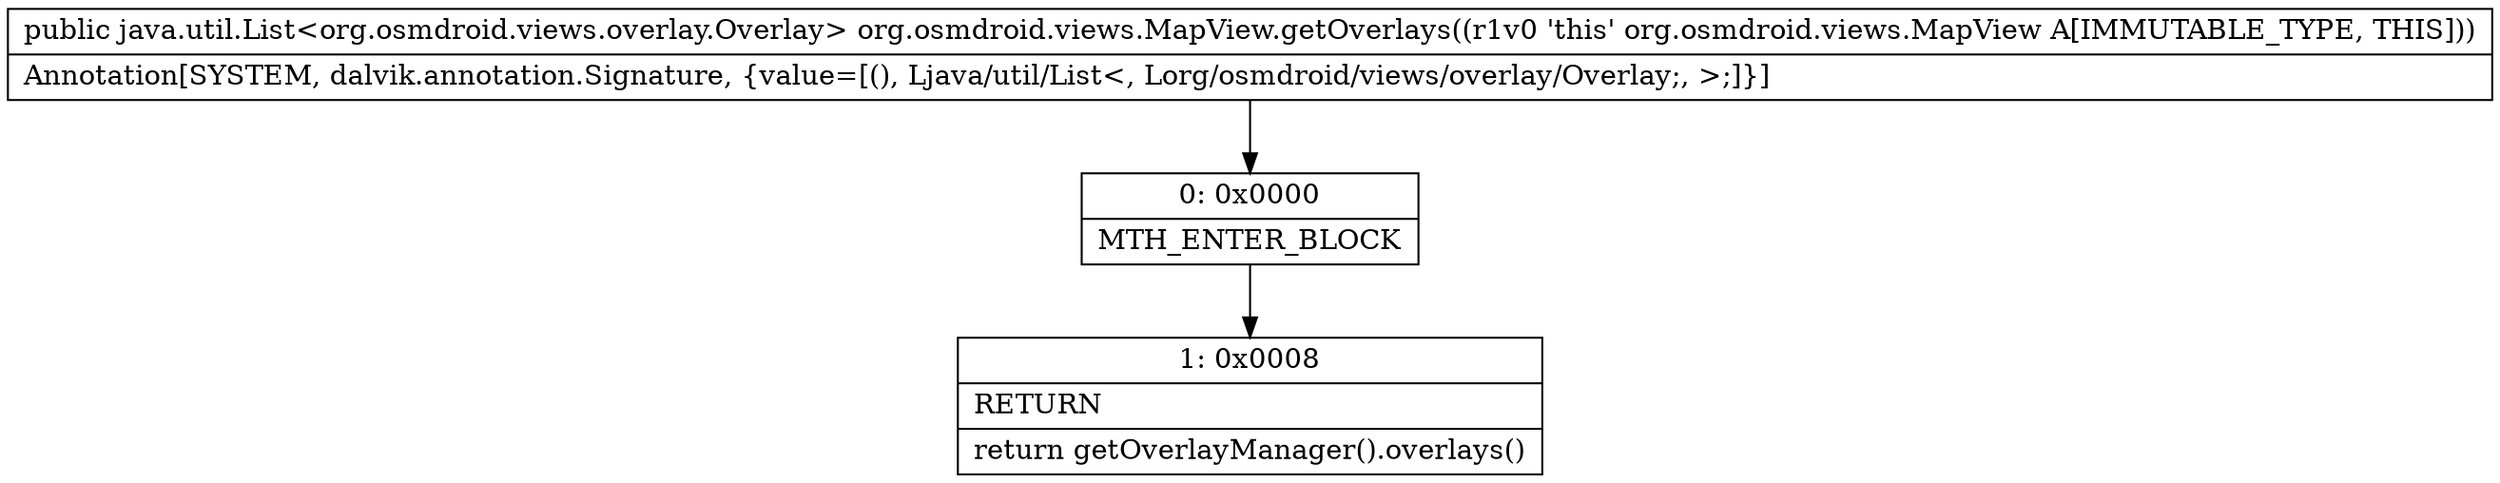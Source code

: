 digraph "CFG fororg.osmdroid.views.MapView.getOverlays()Ljava\/util\/List;" {
Node_0 [shape=record,label="{0\:\ 0x0000|MTH_ENTER_BLOCK\l}"];
Node_1 [shape=record,label="{1\:\ 0x0008|RETURN\l|return getOverlayManager().overlays()\l}"];
MethodNode[shape=record,label="{public java.util.List\<org.osmdroid.views.overlay.Overlay\> org.osmdroid.views.MapView.getOverlays((r1v0 'this' org.osmdroid.views.MapView A[IMMUTABLE_TYPE, THIS]))  | Annotation[SYSTEM, dalvik.annotation.Signature, \{value=[(), Ljava\/util\/List\<, Lorg\/osmdroid\/views\/overlay\/Overlay;, \>;]\}]\l}"];
MethodNode -> Node_0;
Node_0 -> Node_1;
}

